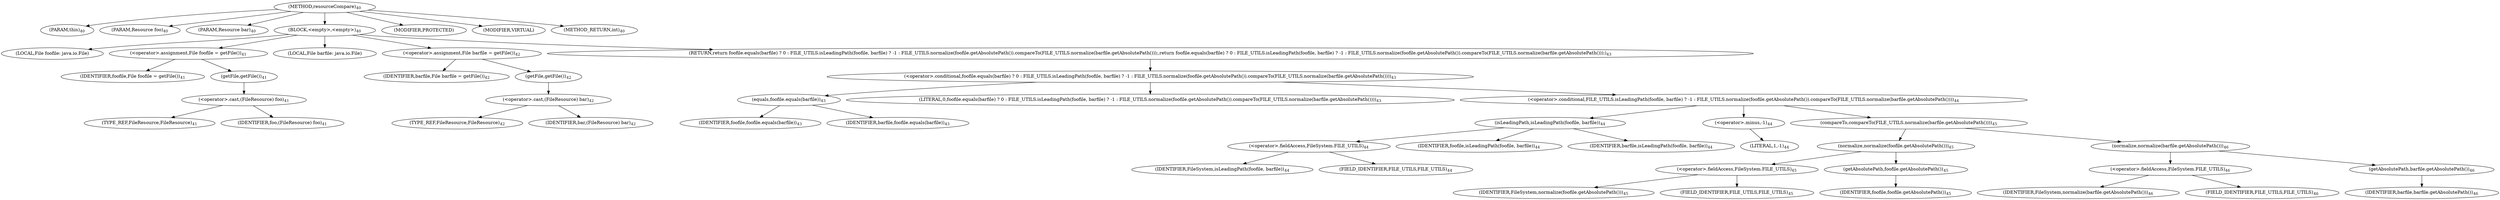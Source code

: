 digraph "resourceCompare" {  
"10" [label = <(METHOD,resourceCompare)<SUB>40</SUB>> ]
"11" [label = <(PARAM,this)<SUB>40</SUB>> ]
"12" [label = <(PARAM,Resource foo)<SUB>40</SUB>> ]
"13" [label = <(PARAM,Resource bar)<SUB>40</SUB>> ]
"14" [label = <(BLOCK,&lt;empty&gt;,&lt;empty&gt;)<SUB>40</SUB>> ]
"15" [label = <(LOCAL,File foofile: java.io.File)> ]
"16" [label = <(&lt;operator&gt;.assignment,File foofile = getFile())<SUB>41</SUB>> ]
"17" [label = <(IDENTIFIER,foofile,File foofile = getFile())<SUB>41</SUB>> ]
"18" [label = <(getFile,getFile())<SUB>41</SUB>> ]
"19" [label = <(&lt;operator&gt;.cast,(FileResource) foo)<SUB>41</SUB>> ]
"20" [label = <(TYPE_REF,FileResource,FileResource)<SUB>41</SUB>> ]
"21" [label = <(IDENTIFIER,foo,(FileResource) foo)<SUB>41</SUB>> ]
"22" [label = <(LOCAL,File barfile: java.io.File)> ]
"23" [label = <(&lt;operator&gt;.assignment,File barfile = getFile())<SUB>42</SUB>> ]
"24" [label = <(IDENTIFIER,barfile,File barfile = getFile())<SUB>42</SUB>> ]
"25" [label = <(getFile,getFile())<SUB>42</SUB>> ]
"26" [label = <(&lt;operator&gt;.cast,(FileResource) bar)<SUB>42</SUB>> ]
"27" [label = <(TYPE_REF,FileResource,FileResource)<SUB>42</SUB>> ]
"28" [label = <(IDENTIFIER,bar,(FileResource) bar)<SUB>42</SUB>> ]
"29" [label = <(RETURN,return foofile.equals(barfile) ? 0 : FILE_UTILS.isLeadingPath(foofile, barfile) ? -1 : FILE_UTILS.normalize(foofile.getAbsolutePath()).compareTo(FILE_UTILS.normalize(barfile.getAbsolutePath()));,return foofile.equals(barfile) ? 0 : FILE_UTILS.isLeadingPath(foofile, barfile) ? -1 : FILE_UTILS.normalize(foofile.getAbsolutePath()).compareTo(FILE_UTILS.normalize(barfile.getAbsolutePath()));)<SUB>43</SUB>> ]
"30" [label = <(&lt;operator&gt;.conditional,foofile.equals(barfile) ? 0 : FILE_UTILS.isLeadingPath(foofile, barfile) ? -1 : FILE_UTILS.normalize(foofile.getAbsolutePath()).compareTo(FILE_UTILS.normalize(barfile.getAbsolutePath())))<SUB>43</SUB>> ]
"31" [label = <(equals,foofile.equals(barfile))<SUB>43</SUB>> ]
"32" [label = <(IDENTIFIER,foofile,foofile.equals(barfile))<SUB>43</SUB>> ]
"33" [label = <(IDENTIFIER,barfile,foofile.equals(barfile))<SUB>43</SUB>> ]
"34" [label = <(LITERAL,0,foofile.equals(barfile) ? 0 : FILE_UTILS.isLeadingPath(foofile, barfile) ? -1 : FILE_UTILS.normalize(foofile.getAbsolutePath()).compareTo(FILE_UTILS.normalize(barfile.getAbsolutePath())))<SUB>43</SUB>> ]
"35" [label = <(&lt;operator&gt;.conditional,FILE_UTILS.isLeadingPath(foofile, barfile) ? -1 : FILE_UTILS.normalize(foofile.getAbsolutePath()).compareTo(FILE_UTILS.normalize(barfile.getAbsolutePath())))<SUB>44</SUB>> ]
"36" [label = <(isLeadingPath,isLeadingPath(foofile, barfile))<SUB>44</SUB>> ]
"37" [label = <(&lt;operator&gt;.fieldAccess,FileSystem.FILE_UTILS)<SUB>44</SUB>> ]
"38" [label = <(IDENTIFIER,FileSystem,isLeadingPath(foofile, barfile))<SUB>44</SUB>> ]
"39" [label = <(FIELD_IDENTIFIER,FILE_UTILS,FILE_UTILS)<SUB>44</SUB>> ]
"40" [label = <(IDENTIFIER,foofile,isLeadingPath(foofile, barfile))<SUB>44</SUB>> ]
"41" [label = <(IDENTIFIER,barfile,isLeadingPath(foofile, barfile))<SUB>44</SUB>> ]
"42" [label = <(&lt;operator&gt;.minus,-1)<SUB>44</SUB>> ]
"43" [label = <(LITERAL,1,-1)<SUB>44</SUB>> ]
"44" [label = <(compareTo,compareTo(FILE_UTILS.normalize(barfile.getAbsolutePath())))<SUB>45</SUB>> ]
"45" [label = <(normalize,normalize(foofile.getAbsolutePath()))<SUB>45</SUB>> ]
"46" [label = <(&lt;operator&gt;.fieldAccess,FileSystem.FILE_UTILS)<SUB>45</SUB>> ]
"47" [label = <(IDENTIFIER,FileSystem,normalize(foofile.getAbsolutePath()))<SUB>45</SUB>> ]
"48" [label = <(FIELD_IDENTIFIER,FILE_UTILS,FILE_UTILS)<SUB>45</SUB>> ]
"49" [label = <(getAbsolutePath,foofile.getAbsolutePath())<SUB>45</SUB>> ]
"50" [label = <(IDENTIFIER,foofile,foofile.getAbsolutePath())<SUB>45</SUB>> ]
"51" [label = <(normalize,normalize(barfile.getAbsolutePath()))<SUB>46</SUB>> ]
"52" [label = <(&lt;operator&gt;.fieldAccess,FileSystem.FILE_UTILS)<SUB>46</SUB>> ]
"53" [label = <(IDENTIFIER,FileSystem,normalize(barfile.getAbsolutePath()))<SUB>46</SUB>> ]
"54" [label = <(FIELD_IDENTIFIER,FILE_UTILS,FILE_UTILS)<SUB>46</SUB>> ]
"55" [label = <(getAbsolutePath,barfile.getAbsolutePath())<SUB>46</SUB>> ]
"56" [label = <(IDENTIFIER,barfile,barfile.getAbsolutePath())<SUB>46</SUB>> ]
"57" [label = <(MODIFIER,PROTECTED)> ]
"58" [label = <(MODIFIER,VIRTUAL)> ]
"59" [label = <(METHOD_RETURN,int)<SUB>40</SUB>> ]
  "10" -> "11" 
  "10" -> "12" 
  "10" -> "13" 
  "10" -> "14" 
  "10" -> "57" 
  "10" -> "58" 
  "10" -> "59" 
  "14" -> "15" 
  "14" -> "16" 
  "14" -> "22" 
  "14" -> "23" 
  "14" -> "29" 
  "16" -> "17" 
  "16" -> "18" 
  "18" -> "19" 
  "19" -> "20" 
  "19" -> "21" 
  "23" -> "24" 
  "23" -> "25" 
  "25" -> "26" 
  "26" -> "27" 
  "26" -> "28" 
  "29" -> "30" 
  "30" -> "31" 
  "30" -> "34" 
  "30" -> "35" 
  "31" -> "32" 
  "31" -> "33" 
  "35" -> "36" 
  "35" -> "42" 
  "35" -> "44" 
  "36" -> "37" 
  "36" -> "40" 
  "36" -> "41" 
  "37" -> "38" 
  "37" -> "39" 
  "42" -> "43" 
  "44" -> "45" 
  "44" -> "51" 
  "45" -> "46" 
  "45" -> "49" 
  "46" -> "47" 
  "46" -> "48" 
  "49" -> "50" 
  "51" -> "52" 
  "51" -> "55" 
  "52" -> "53" 
  "52" -> "54" 
  "55" -> "56" 
}
